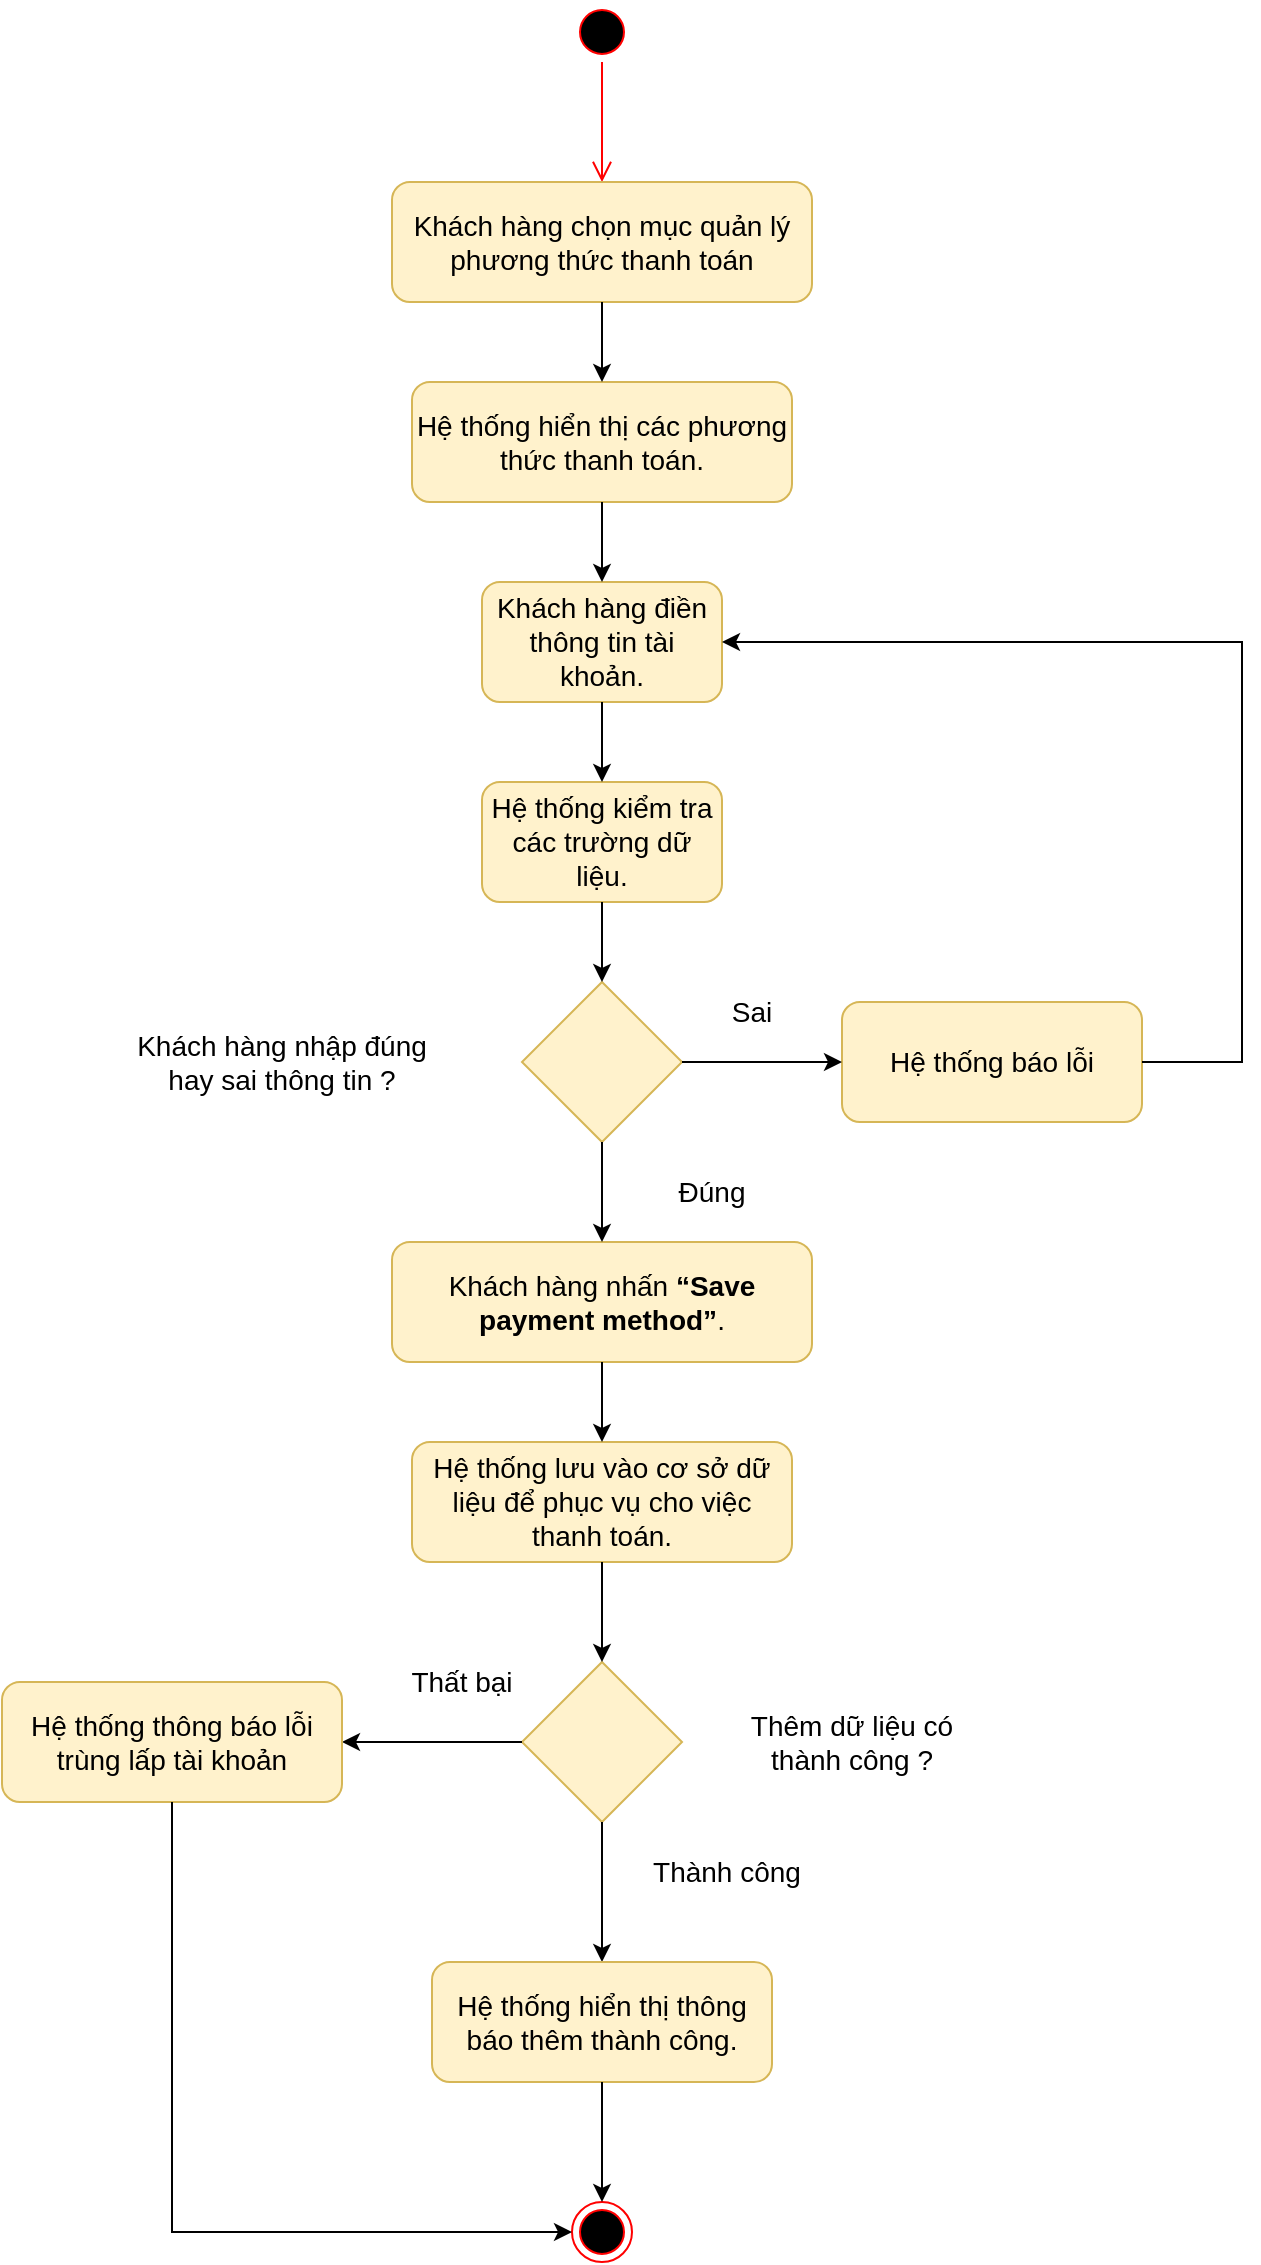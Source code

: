<mxfile version="20.5.3" type="device"><diagram id="KO5z1uvD2co1ZCpSvD9R" name="Page-1"><mxGraphModel dx="1635" dy="913" grid="1" gridSize="10" guides="1" tooltips="1" connect="1" arrows="1" fold="1" page="1" pageScale="1" pageWidth="850" pageHeight="1100" math="0" shadow="0"><root><mxCell id="0"/><mxCell id="1" parent="0"/><mxCell id="q7j77z3ooRMhgcyaYHa4-30" value="" style="ellipse;html=1;shape=startState;fillColor=#000000;strokeColor=#ff0000;fontSize=14;" parent="1" vertex="1"><mxGeometry x="425" y="50" width="30" height="30" as="geometry"/></mxCell><mxCell id="q7j77z3ooRMhgcyaYHa4-31" value="" style="edgeStyle=orthogonalEdgeStyle;html=1;verticalAlign=bottom;endArrow=open;endSize=8;strokeColor=#ff0000;rounded=0;fontSize=14;" parent="1" source="q7j77z3ooRMhgcyaYHa4-30" edge="1"><mxGeometry relative="1" as="geometry"><mxPoint x="440" y="140" as="targetPoint"/><Array as="points"><mxPoint x="440" y="100"/><mxPoint x="440" y="100"/></Array></mxGeometry></mxCell><mxCell id="q7j77z3ooRMhgcyaYHa4-32" value="&lt;span id=&quot;docs-internal-guid-a827a6b3-7fff-8866-a487-34d40ec2ba41&quot; style=&quot;font-size: 14px;&quot;&gt;&lt;span style=&quot;font-size: 14px; font-family: Calibri, sans-serif; background-color: transparent; font-variant-numeric: normal; font-variant-east-asian: normal; vertical-align: baseline;&quot;&gt;Khách hàng chọn mục quản lý phương thức thanh toán&lt;/span&gt;&lt;/span&gt;" style="rounded=1;whiteSpace=wrap;html=1;fillColor=#fff2cc;strokeColor=#d6b656;fontSize=14;" parent="1" vertex="1"><mxGeometry x="335" y="140" width="210" height="60" as="geometry"/></mxCell><mxCell id="q7j77z3ooRMhgcyaYHa4-33" value="&lt;b id=&quot;docs-internal-guid-c3cc4836-7fff-9d9a-78bd-e6b8e192e5c8&quot; style=&quot;font-weight: normal; font-size: 14px;&quot;&gt;&lt;span style=&quot;font-size: 14px; font-family: Calibri, sans-serif; color: rgb(0, 0, 0); background-color: transparent; font-weight: 400; font-style: normal; font-variant: normal; text-decoration: none; vertical-align: baseline;&quot;&gt;Hệ thống hiển thị các phương thức thanh toán.&lt;/span&gt;&lt;/b&gt;" style="rounded=1;whiteSpace=wrap;html=1;fillColor=#fff2cc;strokeColor=#d6b656;fontSize=14;" parent="1" vertex="1"><mxGeometry x="345" y="240" width="190" height="60" as="geometry"/></mxCell><mxCell id="q7j77z3ooRMhgcyaYHa4-34" value="&lt;span id=&quot;docs-internal-guid-8d7d2346-7fff-162e-ab08-d91ebcec990f&quot; style=&quot;font-size: 14px;&quot;&gt;&lt;span style=&quot;font-size: 14px; font-family: Calibri, sans-serif; background-color: transparent; font-variant-numeric: normal; font-variant-east-asian: normal; vertical-align: baseline;&quot;&gt;Khách hàng điền thông tin tài khoản.&lt;/span&gt;&lt;/span&gt;" style="rounded=1;whiteSpace=wrap;html=1;fillColor=#fff2cc;strokeColor=#d6b656;fontSize=14;" parent="1" vertex="1"><mxGeometry x="380" y="340" width="120" height="60" as="geometry"/></mxCell><mxCell id="q7j77z3ooRMhgcyaYHa4-35" value="&lt;span id=&quot;docs-internal-guid-72a2c1e5-7fff-33ff-5f9f-f594ec21a3c9&quot; style=&quot;font-size: 14px;&quot;&gt;&lt;span style=&quot;font-size: 14px; font-family: Calibri, sans-serif; background-color: transparent; font-variant-numeric: normal; font-variant-east-asian: normal; vertical-align: baseline;&quot;&gt;Khách hàng nhấn &lt;b style=&quot;font-size: 14px;&quot;&gt;“Save payment method”&lt;/b&gt;.&lt;/span&gt;&lt;/span&gt;" style="rounded=1;whiteSpace=wrap;html=1;fillColor=#fff2cc;strokeColor=#d6b656;fontSize=14;" parent="1" vertex="1"><mxGeometry x="335" y="670" width="210" height="60" as="geometry"/></mxCell><mxCell id="q7j77z3ooRMhgcyaYHa4-36" value="&lt;span id=&quot;docs-internal-guid-e426e9ee-7fff-7cad-65fc-12134f1fa9f9&quot; style=&quot;font-size: 14px;&quot;&gt;&lt;span style=&quot;font-size: 14px; font-family: Calibri, sans-serif; background-color: transparent; font-variant-numeric: normal; font-variant-east-asian: normal; vertical-align: baseline;&quot;&gt;Hệ thống lưu vào cơ sở dữ liệu để phục vụ cho việc thanh toán.&lt;/span&gt;&lt;/span&gt;" style="rounded=1;whiteSpace=wrap;html=1;fillColor=#fff2cc;strokeColor=#d6b656;fontSize=14;" parent="1" vertex="1"><mxGeometry x="345" y="770" width="190" height="60" as="geometry"/></mxCell><mxCell id="q7j77z3ooRMhgcyaYHa4-42" value="" style="endArrow=classic;html=1;rounded=0;fontSize=14;" parent="1" source="q7j77z3ooRMhgcyaYHa4-32" target="q7j77z3ooRMhgcyaYHa4-33" edge="1"><mxGeometry width="50" height="50" relative="1" as="geometry"><mxPoint x="415" y="210" as="sourcePoint"/><mxPoint x="415" y="250" as="targetPoint"/></mxGeometry></mxCell><mxCell id="q7j77z3ooRMhgcyaYHa4-43" value="" style="endArrow=classic;html=1;rounded=0;fontSize=14;" parent="1" source="q7j77z3ooRMhgcyaYHa4-33" target="q7j77z3ooRMhgcyaYHa4-34" edge="1"><mxGeometry width="50" height="50" relative="1" as="geometry"><mxPoint x="450" y="270" as="sourcePoint"/><mxPoint x="450" y="270" as="targetPoint"/></mxGeometry></mxCell><mxCell id="q7j77z3ooRMhgcyaYHa4-45" value="" style="endArrow=classic;html=1;rounded=0;fontSize=14;" parent="1" source="q7j77z3ooRMhgcyaYHa4-35" target="q7j77z3ooRMhgcyaYHa4-36" edge="1"><mxGeometry width="50" height="50" relative="1" as="geometry"><mxPoint x="450" y="770" as="sourcePoint"/><mxPoint x="470" y="520" as="targetPoint"/></mxGeometry></mxCell><mxCell id="xesLWLpVf8uHfEZtryt7-1" value="" style="rhombus;whiteSpace=wrap;html=1;fontSize=14;fillColor=#fff2cc;strokeColor=#d6b656;" parent="1" vertex="1"><mxGeometry x="400" y="880" width="80" height="80" as="geometry"/></mxCell><mxCell id="xesLWLpVf8uHfEZtryt7-2" value="" style="endArrow=classic;html=1;rounded=0;exitX=0.5;exitY=1;exitDx=0;exitDy=0;entryX=0.5;entryY=0;entryDx=0;entryDy=0;fontSize=14;" parent="1" source="q7j77z3ooRMhgcyaYHa4-36" target="xesLWLpVf8uHfEZtryt7-1" edge="1"><mxGeometry width="50" height="50" relative="1" as="geometry"><mxPoint x="320" y="900" as="sourcePoint"/><mxPoint x="370" y="850" as="targetPoint"/></mxGeometry></mxCell><mxCell id="xesLWLpVf8uHfEZtryt7-3" value="" style="endArrow=classic;html=1;rounded=0;exitX=0;exitY=0.5;exitDx=0;exitDy=0;fontSize=14;" parent="1" source="xesLWLpVf8uHfEZtryt7-1" edge="1"><mxGeometry width="50" height="50" relative="1" as="geometry"><mxPoint x="290" y="940" as="sourcePoint"/><mxPoint x="310" y="920" as="targetPoint"/></mxGeometry></mxCell><mxCell id="xesLWLpVf8uHfEZtryt7-4" value="&lt;span id=&quot;docs-internal-guid-0ef9277d-7fff-4bff-5c10-7d048c13f702&quot; style=&quot;font-size: 14px;&quot;&gt;&lt;span style=&quot;font-size: 14px; font-family: Calibri, sans-serif; background-color: transparent; font-variant-numeric: normal; font-variant-east-asian: normal; vertical-align: baseline;&quot;&gt;Hệ thống thông báo lỗi trùng lấp tài khoản&lt;/span&gt;&lt;/span&gt;" style="rounded=1;whiteSpace=wrap;html=1;fontSize=14;fillColor=#fff2cc;strokeColor=#d6b656;" parent="1" vertex="1"><mxGeometry x="140" y="890" width="170" height="60" as="geometry"/></mxCell><mxCell id="xesLWLpVf8uHfEZtryt7-5" value="" style="endArrow=classic;html=1;rounded=0;exitX=0.5;exitY=1;exitDx=0;exitDy=0;entryX=0.5;entryY=0;entryDx=0;entryDy=0;fontSize=14;" parent="1" source="xesLWLpVf8uHfEZtryt7-1" target="xesLWLpVf8uHfEZtryt7-6" edge="1"><mxGeometry width="50" height="50" relative="1" as="geometry"><mxPoint x="420" y="1070" as="sourcePoint"/><mxPoint x="470" y="1020" as="targetPoint"/></mxGeometry></mxCell><mxCell id="xesLWLpVf8uHfEZtryt7-6" value="&lt;span id=&quot;docs-internal-guid-02f4d570-7fff-ba92-bf96-7664d295aeb7&quot; style=&quot;font-size: 14px;&quot;&gt;&lt;span style=&quot;font-size: 14px; font-family: Calibri, sans-serif; background-color: transparent; font-variant-numeric: normal; font-variant-east-asian: normal; vertical-align: baseline;&quot;&gt;Hệ thống hiển thị thông báo thêm thành công. &lt;/span&gt;&lt;/span&gt;" style="rounded=1;whiteSpace=wrap;html=1;fontSize=14;fillColor=#fff2cc;strokeColor=#d6b656;" parent="1" vertex="1"><mxGeometry x="355" y="1030" width="170" height="60" as="geometry"/></mxCell><mxCell id="xesLWLpVf8uHfEZtryt7-7" value="&lt;font style=&quot;font-size: 14px;&quot;&gt;Thêm dữ liệu có thành công ?&lt;/font&gt;" style="text;html=1;strokeColor=none;fillColor=none;align=center;verticalAlign=middle;whiteSpace=wrap;rounded=0;fontSize=14;" parent="1" vertex="1"><mxGeometry x="500" y="905" width="130" height="30" as="geometry"/></mxCell><mxCell id="xesLWLpVf8uHfEZtryt7-8" value="Thất bại" style="text;html=1;strokeColor=none;fillColor=none;align=center;verticalAlign=middle;whiteSpace=wrap;rounded=0;fontSize=14;" parent="1" vertex="1"><mxGeometry x="340" y="875" width="60" height="30" as="geometry"/></mxCell><mxCell id="xesLWLpVf8uHfEZtryt7-9" value="Thành công" style="text;html=1;strokeColor=none;fillColor=none;align=center;verticalAlign=middle;whiteSpace=wrap;rounded=0;fontSize=14;" parent="1" vertex="1"><mxGeometry x="455" y="970" width="95" height="30" as="geometry"/></mxCell><mxCell id="xesLWLpVf8uHfEZtryt7-10" value="" style="ellipse;html=1;shape=endState;fillColor=#000000;strokeColor=#ff0000;fontSize=14;" parent="1" vertex="1"><mxGeometry x="425" y="1150" width="30" height="30" as="geometry"/></mxCell><mxCell id="xesLWLpVf8uHfEZtryt7-11" value="" style="endArrow=classic;html=1;rounded=0;fontSize=14;exitX=0.5;exitY=1;exitDx=0;exitDy=0;" parent="1" source="xesLWLpVf8uHfEZtryt7-6" target="xesLWLpVf8uHfEZtryt7-10" edge="1"><mxGeometry width="50" height="50" relative="1" as="geometry"><mxPoint x="340" y="1180" as="sourcePoint"/><mxPoint x="390" y="1130" as="targetPoint"/></mxGeometry></mxCell><mxCell id="EmvfWxrjIWN3lLpcwuzg-1" value="" style="endArrow=classic;html=1;rounded=0;exitX=0.5;exitY=1;exitDx=0;exitDy=0;entryX=0;entryY=0.5;entryDx=0;entryDy=0;fontSize=14;" parent="1" source="xesLWLpVf8uHfEZtryt7-4" target="xesLWLpVf8uHfEZtryt7-10" edge="1"><mxGeometry width="50" height="50" relative="1" as="geometry"><mxPoint x="270" y="1080" as="sourcePoint"/><mxPoint x="225" y="1170" as="targetPoint"/><Array as="points"><mxPoint x="225" y="1165"/></Array></mxGeometry></mxCell><mxCell id="ohso_4PaBzm5-LrIYRe4-1" value="&lt;span id=&quot;docs-internal-guid-969d068f-7fff-b241-b00f-405091bdd9a5&quot; style=&quot;font-size: 14px;&quot;&gt;&lt;span style=&quot;font-size: 14px; font-family: Calibri, sans-serif; background-color: transparent; font-variant-numeric: normal; font-variant-east-asian: normal; vertical-align: baseline;&quot;&gt;Hệ thống kiểm tra các trường dữ liệu.&lt;/span&gt;&lt;/span&gt;" style="rounded=1;whiteSpace=wrap;html=1;fontSize=14;fillColor=#fff2cc;strokeColor=#d6b656;" vertex="1" parent="1"><mxGeometry x="380" y="440" width="120" height="60" as="geometry"/></mxCell><mxCell id="ohso_4PaBzm5-LrIYRe4-2" value="" style="rhombus;whiteSpace=wrap;html=1;fontSize=14;fillColor=#fff2cc;strokeColor=#d6b656;" vertex="1" parent="1"><mxGeometry x="400" y="540" width="80" height="80" as="geometry"/></mxCell><mxCell id="ohso_4PaBzm5-LrIYRe4-3" value="&lt;span id=&quot;docs-internal-guid-0cbc15e7-7fff-7d90-68ab-b96172129f30&quot; style=&quot;font-size: 14px;&quot;&gt;&lt;span style=&quot;font-size: 14px; font-family: Calibri, sans-serif; background-color: transparent; font-variant-numeric: normal; font-variant-east-asian: normal; vertical-align: baseline;&quot;&gt;Hệ thống báo lỗi&lt;/span&gt;&lt;/span&gt;" style="rounded=1;whiteSpace=wrap;html=1;fontSize=14;fillColor=#fff2cc;strokeColor=#d6b656;" vertex="1" parent="1"><mxGeometry x="560" y="550" width="150" height="60" as="geometry"/></mxCell><mxCell id="ohso_4PaBzm5-LrIYRe4-4" value="" style="endArrow=classic;html=1;rounded=0;fontSize=14;exitX=0.5;exitY=1;exitDx=0;exitDy=0;entryX=0.5;entryY=0;entryDx=0;entryDy=0;" edge="1" parent="1" source="q7j77z3ooRMhgcyaYHa4-34" target="ohso_4PaBzm5-LrIYRe4-1"><mxGeometry width="50" height="50" relative="1" as="geometry"><mxPoint x="310" y="480" as="sourcePoint"/><mxPoint x="360" y="430" as="targetPoint"/></mxGeometry></mxCell><mxCell id="ohso_4PaBzm5-LrIYRe4-7" value="" style="endArrow=classic;html=1;rounded=0;fontSize=14;exitX=0.5;exitY=1;exitDx=0;exitDy=0;entryX=0.5;entryY=0;entryDx=0;entryDy=0;" edge="1" parent="1" source="ohso_4PaBzm5-LrIYRe4-1" target="ohso_4PaBzm5-LrIYRe4-2"><mxGeometry width="50" height="50" relative="1" as="geometry"><mxPoint x="330" y="590" as="sourcePoint"/><mxPoint x="380" y="540" as="targetPoint"/></mxGeometry></mxCell><mxCell id="ohso_4PaBzm5-LrIYRe4-8" value="" style="endArrow=classic;html=1;rounded=0;fontSize=14;exitX=1;exitY=0.5;exitDx=0;exitDy=0;entryX=0;entryY=0.5;entryDx=0;entryDy=0;" edge="1" parent="1" source="ohso_4PaBzm5-LrIYRe4-2" target="ohso_4PaBzm5-LrIYRe4-3"><mxGeometry width="50" height="50" relative="1" as="geometry"><mxPoint x="340" y="600" as="sourcePoint"/><mxPoint x="390" y="550" as="targetPoint"/></mxGeometry></mxCell><mxCell id="ohso_4PaBzm5-LrIYRe4-9" value="" style="endArrow=classic;html=1;rounded=0;fontSize=14;exitX=0.5;exitY=1;exitDx=0;exitDy=0;entryX=0.5;entryY=0;entryDx=0;entryDy=0;" edge="1" parent="1" source="ohso_4PaBzm5-LrIYRe4-2" target="q7j77z3ooRMhgcyaYHa4-35"><mxGeometry width="50" height="50" relative="1" as="geometry"><mxPoint x="350" y="610" as="sourcePoint"/><mxPoint x="400" y="560" as="targetPoint"/></mxGeometry></mxCell><mxCell id="ohso_4PaBzm5-LrIYRe4-10" value="" style="endArrow=classic;html=1;rounded=0;fontSize=14;exitX=1;exitY=0.5;exitDx=0;exitDy=0;entryX=1;entryY=0.5;entryDx=0;entryDy=0;" edge="1" parent="1" source="ohso_4PaBzm5-LrIYRe4-3" target="q7j77z3ooRMhgcyaYHa4-34"><mxGeometry width="50" height="50" relative="1" as="geometry"><mxPoint x="780" y="540" as="sourcePoint"/><mxPoint x="830" y="490" as="targetPoint"/><Array as="points"><mxPoint x="760" y="580"/><mxPoint x="760" y="370"/></Array></mxGeometry></mxCell><mxCell id="ohso_4PaBzm5-LrIYRe4-11" value="Khách hàng nhập đúng hay sai thông tin ?" style="text;html=1;strokeColor=none;fillColor=none;align=center;verticalAlign=middle;whiteSpace=wrap;rounded=0;fontSize=14;" vertex="1" parent="1"><mxGeometry x="205" y="565" width="150" height="30" as="geometry"/></mxCell><mxCell id="ohso_4PaBzm5-LrIYRe4-12" value="Đúng" style="text;html=1;strokeColor=none;fillColor=none;align=center;verticalAlign=middle;whiteSpace=wrap;rounded=0;fontSize=14;" vertex="1" parent="1"><mxGeometry x="465" y="630" width="60" height="30" as="geometry"/></mxCell><mxCell id="ohso_4PaBzm5-LrIYRe4-13" value="Sai" style="text;html=1;strokeColor=none;fillColor=none;align=center;verticalAlign=middle;whiteSpace=wrap;rounded=0;fontSize=14;" vertex="1" parent="1"><mxGeometry x="485" y="540" width="60" height="30" as="geometry"/></mxCell></root></mxGraphModel></diagram></mxfile>